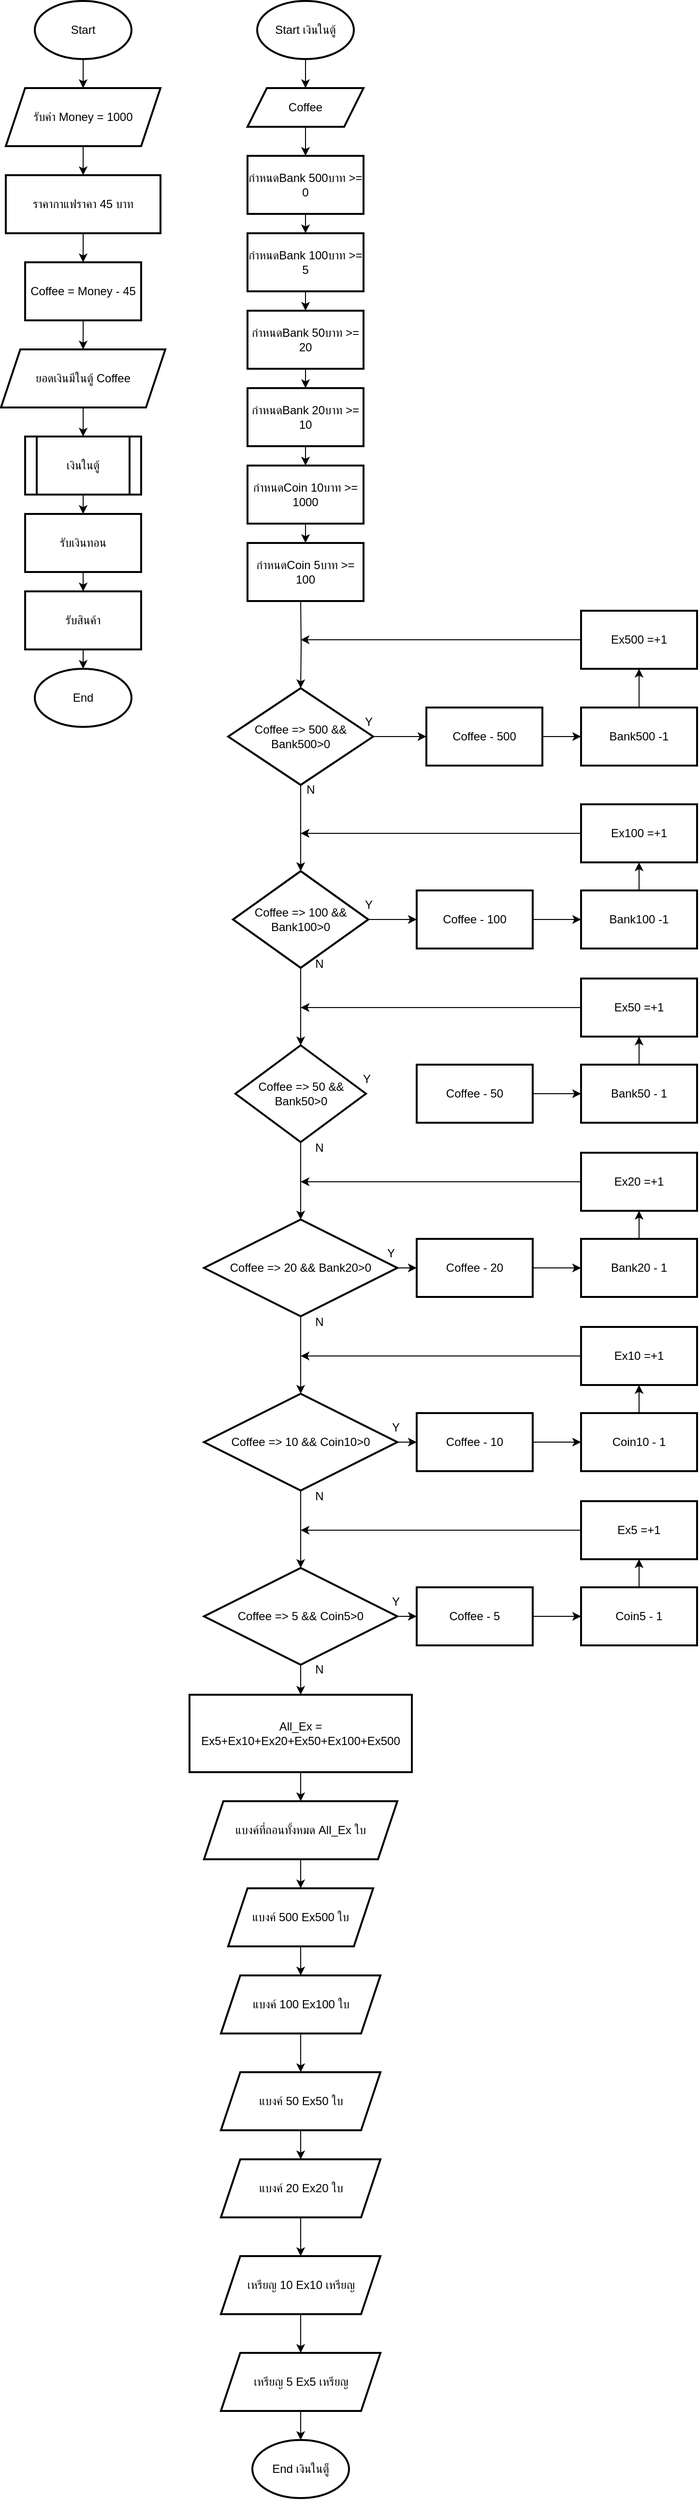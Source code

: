 <mxfile version="24.6.4" type="github">
  <diagram name="Page-1" id="CQh4BRswMI1ZSogeNsyI">
    <mxGraphModel dx="1042" dy="569" grid="1" gridSize="10" guides="1" tooltips="1" connect="1" arrows="1" fold="1" page="1" pageScale="1" pageWidth="827" pageHeight="1169" math="0" shadow="0">
      <root>
        <mxCell id="0" />
        <mxCell id="1" parent="0" />
        <mxCell id="KM49YFQJ7Kg4Jy2SB_-I-1" value="" style="edgeStyle=orthogonalEdgeStyle;rounded=0;orthogonalLoop=1;jettySize=auto;html=1;" edge="1" parent="1" source="KM49YFQJ7Kg4Jy2SB_-I-2" target="KM49YFQJ7Kg4Jy2SB_-I-4">
          <mxGeometry relative="1" as="geometry" />
        </mxCell>
        <mxCell id="KM49YFQJ7Kg4Jy2SB_-I-2" value="Start" style="strokeWidth=2;html=1;shape=mxgraph.flowchart.start_1;whiteSpace=wrap;" vertex="1" parent="1">
          <mxGeometry x="120" y="30" width="100" height="60" as="geometry" />
        </mxCell>
        <mxCell id="KM49YFQJ7Kg4Jy2SB_-I-3" value="" style="edgeStyle=orthogonalEdgeStyle;rounded=0;orthogonalLoop=1;jettySize=auto;html=1;" edge="1" parent="1" source="KM49YFQJ7Kg4Jy2SB_-I-4" target="KM49YFQJ7Kg4Jy2SB_-I-8">
          <mxGeometry relative="1" as="geometry" />
        </mxCell>
        <mxCell id="KM49YFQJ7Kg4Jy2SB_-I-4" value="รับค่า Money = 1000" style="shape=parallelogram;perimeter=parallelogramPerimeter;whiteSpace=wrap;html=1;fixedSize=1;strokeWidth=2;" vertex="1" parent="1">
          <mxGeometry x="90" y="120" width="160" height="60" as="geometry" />
        </mxCell>
        <mxCell id="KM49YFQJ7Kg4Jy2SB_-I-5" value="" style="edgeStyle=orthogonalEdgeStyle;rounded=0;orthogonalLoop=1;jettySize=auto;html=1;" edge="1" parent="1" source="KM49YFQJ7Kg4Jy2SB_-I-6" target="KM49YFQJ7Kg4Jy2SB_-I-16">
          <mxGeometry relative="1" as="geometry" />
        </mxCell>
        <mxCell id="KM49YFQJ7Kg4Jy2SB_-I-6" value="Start เงินในตู้" style="strokeWidth=2;html=1;shape=mxgraph.flowchart.start_1;whiteSpace=wrap;" vertex="1" parent="1">
          <mxGeometry x="350" y="30" width="100" height="60" as="geometry" />
        </mxCell>
        <mxCell id="KM49YFQJ7Kg4Jy2SB_-I-7" value="" style="edgeStyle=orthogonalEdgeStyle;rounded=0;orthogonalLoop=1;jettySize=auto;html=1;" edge="1" parent="1" source="KM49YFQJ7Kg4Jy2SB_-I-8" target="KM49YFQJ7Kg4Jy2SB_-I-10">
          <mxGeometry relative="1" as="geometry" />
        </mxCell>
        <mxCell id="KM49YFQJ7Kg4Jy2SB_-I-8" value="ราคากาแฟราคา 45 บาท" style="whiteSpace=wrap;html=1;strokeWidth=2;" vertex="1" parent="1">
          <mxGeometry x="90" y="210" width="160" height="60" as="geometry" />
        </mxCell>
        <mxCell id="KM49YFQJ7Kg4Jy2SB_-I-9" value="" style="edgeStyle=orthogonalEdgeStyle;rounded=0;orthogonalLoop=1;jettySize=auto;html=1;" edge="1" parent="1" source="KM49YFQJ7Kg4Jy2SB_-I-10" target="KM49YFQJ7Kg4Jy2SB_-I-12">
          <mxGeometry relative="1" as="geometry" />
        </mxCell>
        <mxCell id="KM49YFQJ7Kg4Jy2SB_-I-10" value="Coffee = Money - 45" style="whiteSpace=wrap;html=1;strokeWidth=2;" vertex="1" parent="1">
          <mxGeometry x="110" y="300" width="120" height="60" as="geometry" />
        </mxCell>
        <mxCell id="KM49YFQJ7Kg4Jy2SB_-I-11" value="" style="edgeStyle=orthogonalEdgeStyle;rounded=0;orthogonalLoop=1;jettySize=auto;html=1;" edge="1" parent="1" source="KM49YFQJ7Kg4Jy2SB_-I-12" target="KM49YFQJ7Kg4Jy2SB_-I-14">
          <mxGeometry relative="1" as="geometry" />
        </mxCell>
        <mxCell id="KM49YFQJ7Kg4Jy2SB_-I-12" value="ยอดเงินมีในตู้ Coffee" style="shape=parallelogram;perimeter=parallelogramPerimeter;whiteSpace=wrap;html=1;fixedSize=1;strokeWidth=2;" vertex="1" parent="1">
          <mxGeometry x="85" y="390" width="170" height="60" as="geometry" />
        </mxCell>
        <mxCell id="KM49YFQJ7Kg4Jy2SB_-I-13" value="" style="edgeStyle=orthogonalEdgeStyle;rounded=0;orthogonalLoop=1;jettySize=auto;html=1;" edge="1" parent="1" source="KM49YFQJ7Kg4Jy2SB_-I-14" target="KM49YFQJ7Kg4Jy2SB_-I-112">
          <mxGeometry relative="1" as="geometry" />
        </mxCell>
        <mxCell id="KM49YFQJ7Kg4Jy2SB_-I-14" value="เงินในตู้" style="shape=process;whiteSpace=wrap;html=1;backgroundOutline=1;strokeWidth=2;" vertex="1" parent="1">
          <mxGeometry x="110" y="480" width="120" height="60" as="geometry" />
        </mxCell>
        <mxCell id="KM49YFQJ7Kg4Jy2SB_-I-15" value="" style="edgeStyle=orthogonalEdgeStyle;rounded=0;orthogonalLoop=1;jettySize=auto;html=1;" edge="1" parent="1" source="KM49YFQJ7Kg4Jy2SB_-I-16" target="KM49YFQJ7Kg4Jy2SB_-I-18">
          <mxGeometry relative="1" as="geometry" />
        </mxCell>
        <mxCell id="KM49YFQJ7Kg4Jy2SB_-I-16" value="Coffee" style="shape=parallelogram;perimeter=parallelogramPerimeter;whiteSpace=wrap;html=1;fixedSize=1;strokeWidth=2;" vertex="1" parent="1">
          <mxGeometry x="340" y="120" width="120" height="40" as="geometry" />
        </mxCell>
        <mxCell id="KM49YFQJ7Kg4Jy2SB_-I-17" value="" style="edgeStyle=orthogonalEdgeStyle;rounded=0;orthogonalLoop=1;jettySize=auto;html=1;" edge="1" parent="1" source="KM49YFQJ7Kg4Jy2SB_-I-18" target="KM49YFQJ7Kg4Jy2SB_-I-20">
          <mxGeometry relative="1" as="geometry" />
        </mxCell>
        <mxCell id="KM49YFQJ7Kg4Jy2SB_-I-18" value="กำหนดBank 500บาท &amp;gt;= 0" style="whiteSpace=wrap;html=1;strokeWidth=2;" vertex="1" parent="1">
          <mxGeometry x="340" y="190" width="120" height="60" as="geometry" />
        </mxCell>
        <mxCell id="KM49YFQJ7Kg4Jy2SB_-I-19" value="" style="edgeStyle=orthogonalEdgeStyle;rounded=0;orthogonalLoop=1;jettySize=auto;html=1;" edge="1" parent="1" source="KM49YFQJ7Kg4Jy2SB_-I-20" target="KM49YFQJ7Kg4Jy2SB_-I-22">
          <mxGeometry relative="1" as="geometry" />
        </mxCell>
        <mxCell id="KM49YFQJ7Kg4Jy2SB_-I-20" value="กำหนดBank 100บาท &amp;gt;= 5" style="whiteSpace=wrap;html=1;strokeWidth=2;" vertex="1" parent="1">
          <mxGeometry x="340" y="270" width="120" height="60" as="geometry" />
        </mxCell>
        <mxCell id="KM49YFQJ7Kg4Jy2SB_-I-21" value="" style="edgeStyle=orthogonalEdgeStyle;rounded=0;orthogonalLoop=1;jettySize=auto;html=1;" edge="1" parent="1" source="KM49YFQJ7Kg4Jy2SB_-I-22" target="KM49YFQJ7Kg4Jy2SB_-I-24">
          <mxGeometry relative="1" as="geometry" />
        </mxCell>
        <mxCell id="KM49YFQJ7Kg4Jy2SB_-I-22" value="กำหนดBank 50บาท &amp;gt;= 20" style="whiteSpace=wrap;html=1;strokeWidth=2;" vertex="1" parent="1">
          <mxGeometry x="340" y="350" width="120" height="60" as="geometry" />
        </mxCell>
        <mxCell id="KM49YFQJ7Kg4Jy2SB_-I-23" value="" style="edgeStyle=orthogonalEdgeStyle;rounded=0;orthogonalLoop=1;jettySize=auto;html=1;" edge="1" parent="1" source="KM49YFQJ7Kg4Jy2SB_-I-24" target="KM49YFQJ7Kg4Jy2SB_-I-26">
          <mxGeometry relative="1" as="geometry" />
        </mxCell>
        <mxCell id="KM49YFQJ7Kg4Jy2SB_-I-24" value="กำหนดBank 20บาท &amp;gt;= 10" style="whiteSpace=wrap;html=1;strokeWidth=2;" vertex="1" parent="1">
          <mxGeometry x="340" y="430" width="120" height="60" as="geometry" />
        </mxCell>
        <mxCell id="KM49YFQJ7Kg4Jy2SB_-I-25" value="" style="edgeStyle=orthogonalEdgeStyle;rounded=0;orthogonalLoop=1;jettySize=auto;html=1;" edge="1" parent="1" source="KM49YFQJ7Kg4Jy2SB_-I-26" target="KM49YFQJ7Kg4Jy2SB_-I-27">
          <mxGeometry relative="1" as="geometry" />
        </mxCell>
        <mxCell id="KM49YFQJ7Kg4Jy2SB_-I-26" value="กำหนดCoin 10บาท &amp;gt;= 1000" style="whiteSpace=wrap;html=1;strokeWidth=2;" vertex="1" parent="1">
          <mxGeometry x="340" y="510" width="120" height="60" as="geometry" />
        </mxCell>
        <mxCell id="KM49YFQJ7Kg4Jy2SB_-I-27" value="กำหนดCoin 5บาท &amp;gt;= 100" style="whiteSpace=wrap;html=1;strokeWidth=2;" vertex="1" parent="1">
          <mxGeometry x="340" y="590" width="120" height="60" as="geometry" />
        </mxCell>
        <mxCell id="KM49YFQJ7Kg4Jy2SB_-I-28" value="" style="edgeStyle=orthogonalEdgeStyle;rounded=0;orthogonalLoop=1;jettySize=auto;html=1;" edge="1" parent="1" target="KM49YFQJ7Kg4Jy2SB_-I-31">
          <mxGeometry relative="1" as="geometry">
            <mxPoint x="395" y="650" as="sourcePoint" />
          </mxGeometry>
        </mxCell>
        <mxCell id="KM49YFQJ7Kg4Jy2SB_-I-29" value="" style="edgeStyle=orthogonalEdgeStyle;rounded=0;orthogonalLoop=1;jettySize=auto;html=1;" edge="1" parent="1" source="KM49YFQJ7Kg4Jy2SB_-I-31" target="KM49YFQJ7Kg4Jy2SB_-I-33">
          <mxGeometry relative="1" as="geometry" />
        </mxCell>
        <mxCell id="KM49YFQJ7Kg4Jy2SB_-I-30" value="" style="edgeStyle=orthogonalEdgeStyle;rounded=0;orthogonalLoop=1;jettySize=auto;html=1;" edge="1" parent="1" source="KM49YFQJ7Kg4Jy2SB_-I-31" target="KM49YFQJ7Kg4Jy2SB_-I-38">
          <mxGeometry relative="1" as="geometry" />
        </mxCell>
        <mxCell id="KM49YFQJ7Kg4Jy2SB_-I-31" value="Coffee =&amp;gt; 500 &amp;amp;&amp;amp; Bank500&amp;gt;0" style="rhombus;whiteSpace=wrap;html=1;strokeWidth=2;" vertex="1" parent="1">
          <mxGeometry x="320" y="740" width="150" height="100" as="geometry" />
        </mxCell>
        <mxCell id="KM49YFQJ7Kg4Jy2SB_-I-32" value="" style="edgeStyle=orthogonalEdgeStyle;rounded=0;orthogonalLoop=1;jettySize=auto;html=1;" edge="1" parent="1" source="KM49YFQJ7Kg4Jy2SB_-I-33" target="KM49YFQJ7Kg4Jy2SB_-I-35">
          <mxGeometry relative="1" as="geometry" />
        </mxCell>
        <mxCell id="KM49YFQJ7Kg4Jy2SB_-I-33" value="Coffee&amp;nbsp;- 500" style="whiteSpace=wrap;html=1;strokeWidth=2;" vertex="1" parent="1">
          <mxGeometry x="525" y="760" width="120" height="60" as="geometry" />
        </mxCell>
        <mxCell id="KM49YFQJ7Kg4Jy2SB_-I-34" value="" style="edgeStyle=orthogonalEdgeStyle;rounded=0;orthogonalLoop=1;jettySize=auto;html=1;" edge="1" parent="1" source="KM49YFQJ7Kg4Jy2SB_-I-35" target="KM49YFQJ7Kg4Jy2SB_-I-71">
          <mxGeometry relative="1" as="geometry" />
        </mxCell>
        <mxCell id="KM49YFQJ7Kg4Jy2SB_-I-35" value="Bank500 -1" style="whiteSpace=wrap;html=1;strokeWidth=2;" vertex="1" parent="1">
          <mxGeometry x="685" y="760" width="120" height="60" as="geometry" />
        </mxCell>
        <mxCell id="KM49YFQJ7Kg4Jy2SB_-I-36" value="" style="edgeStyle=orthogonalEdgeStyle;rounded=0;orthogonalLoop=1;jettySize=auto;html=1;" edge="1" parent="1" source="KM49YFQJ7Kg4Jy2SB_-I-38" target="KM49YFQJ7Kg4Jy2SB_-I-40">
          <mxGeometry relative="1" as="geometry" />
        </mxCell>
        <mxCell id="KM49YFQJ7Kg4Jy2SB_-I-37" value="" style="edgeStyle=orthogonalEdgeStyle;rounded=0;orthogonalLoop=1;jettySize=auto;html=1;" edge="1" parent="1" source="KM49YFQJ7Kg4Jy2SB_-I-38" target="KM49YFQJ7Kg4Jy2SB_-I-44">
          <mxGeometry relative="1" as="geometry" />
        </mxCell>
        <mxCell id="KM49YFQJ7Kg4Jy2SB_-I-38" value="Coffee =&amp;gt; 100 &amp;amp;&amp;amp; Bank100&amp;gt;0" style="rhombus;whiteSpace=wrap;html=1;strokeWidth=2;" vertex="1" parent="1">
          <mxGeometry x="325" y="929" width="140" height="100" as="geometry" />
        </mxCell>
        <mxCell id="KM49YFQJ7Kg4Jy2SB_-I-39" value="" style="edgeStyle=orthogonalEdgeStyle;rounded=0;orthogonalLoop=1;jettySize=auto;html=1;" edge="1" parent="1" source="KM49YFQJ7Kg4Jy2SB_-I-40" target="KM49YFQJ7Kg4Jy2SB_-I-42">
          <mxGeometry relative="1" as="geometry" />
        </mxCell>
        <mxCell id="KM49YFQJ7Kg4Jy2SB_-I-40" value="Coffee - 100" style="whiteSpace=wrap;html=1;strokeWidth=2;" vertex="1" parent="1">
          <mxGeometry x="515" y="949" width="120" height="60" as="geometry" />
        </mxCell>
        <mxCell id="KM49YFQJ7Kg4Jy2SB_-I-41" value="" style="edgeStyle=orthogonalEdgeStyle;rounded=0;orthogonalLoop=1;jettySize=auto;html=1;" edge="1" parent="1" source="KM49YFQJ7Kg4Jy2SB_-I-42" target="KM49YFQJ7Kg4Jy2SB_-I-73">
          <mxGeometry relative="1" as="geometry" />
        </mxCell>
        <mxCell id="KM49YFQJ7Kg4Jy2SB_-I-42" value="Bank100 -1" style="whiteSpace=wrap;html=1;strokeWidth=2;" vertex="1" parent="1">
          <mxGeometry x="685" y="949" width="120" height="60" as="geometry" />
        </mxCell>
        <mxCell id="KM49YFQJ7Kg4Jy2SB_-I-43" value="" style="edgeStyle=orthogonalEdgeStyle;rounded=0;orthogonalLoop=1;jettySize=auto;html=1;" edge="1" parent="1" source="KM49YFQJ7Kg4Jy2SB_-I-44" target="KM49YFQJ7Kg4Jy2SB_-I-51">
          <mxGeometry relative="1" as="geometry" />
        </mxCell>
        <mxCell id="KM49YFQJ7Kg4Jy2SB_-I-44" value="Coffee =&amp;gt; 50 &amp;amp;&amp;amp; Bank50&amp;gt;0" style="rhombus;whiteSpace=wrap;html=1;strokeWidth=2;" vertex="1" parent="1">
          <mxGeometry x="327.5" y="1109" width="135" height="100" as="geometry" />
        </mxCell>
        <mxCell id="KM49YFQJ7Kg4Jy2SB_-I-45" value="" style="edgeStyle=orthogonalEdgeStyle;rounded=0;orthogonalLoop=1;jettySize=auto;html=1;" edge="1" parent="1" source="KM49YFQJ7Kg4Jy2SB_-I-46" target="KM49YFQJ7Kg4Jy2SB_-I-48">
          <mxGeometry relative="1" as="geometry" />
        </mxCell>
        <mxCell id="KM49YFQJ7Kg4Jy2SB_-I-46" value="Coffee - 50" style="whiteSpace=wrap;html=1;strokeWidth=2;" vertex="1" parent="1">
          <mxGeometry x="515" y="1129" width="120" height="60" as="geometry" />
        </mxCell>
        <mxCell id="KM49YFQJ7Kg4Jy2SB_-I-47" value="" style="edgeStyle=orthogonalEdgeStyle;rounded=0;orthogonalLoop=1;jettySize=auto;html=1;" edge="1" parent="1" source="KM49YFQJ7Kg4Jy2SB_-I-48" target="KM49YFQJ7Kg4Jy2SB_-I-75">
          <mxGeometry relative="1" as="geometry" />
        </mxCell>
        <mxCell id="KM49YFQJ7Kg4Jy2SB_-I-48" value="Bank50 - 1" style="whiteSpace=wrap;html=1;strokeWidth=2;" vertex="1" parent="1">
          <mxGeometry x="685" y="1129" width="120" height="60" as="geometry" />
        </mxCell>
        <mxCell id="KM49YFQJ7Kg4Jy2SB_-I-49" value="" style="edgeStyle=orthogonalEdgeStyle;rounded=0;orthogonalLoop=1;jettySize=auto;html=1;" edge="1" parent="1" source="KM49YFQJ7Kg4Jy2SB_-I-51" target="KM49YFQJ7Kg4Jy2SB_-I-53">
          <mxGeometry relative="1" as="geometry" />
        </mxCell>
        <mxCell id="KM49YFQJ7Kg4Jy2SB_-I-50" value="" style="edgeStyle=orthogonalEdgeStyle;rounded=0;orthogonalLoop=1;jettySize=auto;html=1;" edge="1" parent="1" source="KM49YFQJ7Kg4Jy2SB_-I-51" target="KM49YFQJ7Kg4Jy2SB_-I-58">
          <mxGeometry relative="1" as="geometry" />
        </mxCell>
        <mxCell id="KM49YFQJ7Kg4Jy2SB_-I-51" value="Coffee =&amp;gt; 20 &amp;amp;&amp;amp; Bank20&amp;gt;0" style="rhombus;whiteSpace=wrap;html=1;strokeWidth=2;" vertex="1" parent="1">
          <mxGeometry x="295" y="1289" width="200" height="100" as="geometry" />
        </mxCell>
        <mxCell id="KM49YFQJ7Kg4Jy2SB_-I-52" value="" style="edgeStyle=orthogonalEdgeStyle;rounded=0;orthogonalLoop=1;jettySize=auto;html=1;" edge="1" parent="1" source="KM49YFQJ7Kg4Jy2SB_-I-53" target="KM49YFQJ7Kg4Jy2SB_-I-55">
          <mxGeometry relative="1" as="geometry" />
        </mxCell>
        <mxCell id="KM49YFQJ7Kg4Jy2SB_-I-53" value="Coffee - 20" style="whiteSpace=wrap;html=1;strokeWidth=2;" vertex="1" parent="1">
          <mxGeometry x="515" y="1309" width="120" height="60" as="geometry" />
        </mxCell>
        <mxCell id="KM49YFQJ7Kg4Jy2SB_-I-54" value="" style="edgeStyle=orthogonalEdgeStyle;rounded=0;orthogonalLoop=1;jettySize=auto;html=1;" edge="1" parent="1" source="KM49YFQJ7Kg4Jy2SB_-I-55" target="KM49YFQJ7Kg4Jy2SB_-I-77">
          <mxGeometry relative="1" as="geometry" />
        </mxCell>
        <mxCell id="KM49YFQJ7Kg4Jy2SB_-I-55" value="Bank20 - 1" style="whiteSpace=wrap;html=1;strokeWidth=2;" vertex="1" parent="1">
          <mxGeometry x="685" y="1309" width="120" height="60" as="geometry" />
        </mxCell>
        <mxCell id="KM49YFQJ7Kg4Jy2SB_-I-56" value="" style="edgeStyle=orthogonalEdgeStyle;rounded=0;orthogonalLoop=1;jettySize=auto;html=1;" edge="1" parent="1" source="KM49YFQJ7Kg4Jy2SB_-I-58" target="KM49YFQJ7Kg4Jy2SB_-I-60">
          <mxGeometry relative="1" as="geometry" />
        </mxCell>
        <mxCell id="KM49YFQJ7Kg4Jy2SB_-I-57" value="" style="edgeStyle=orthogonalEdgeStyle;rounded=0;orthogonalLoop=1;jettySize=auto;html=1;" edge="1" parent="1" source="KM49YFQJ7Kg4Jy2SB_-I-58" target="KM49YFQJ7Kg4Jy2SB_-I-65">
          <mxGeometry relative="1" as="geometry" />
        </mxCell>
        <mxCell id="KM49YFQJ7Kg4Jy2SB_-I-58" value="Coffee =&amp;gt; 10 &amp;amp;&amp;amp; Coin10&amp;gt;0" style="rhombus;whiteSpace=wrap;html=1;strokeWidth=2;" vertex="1" parent="1">
          <mxGeometry x="295" y="1469" width="200" height="100" as="geometry" />
        </mxCell>
        <mxCell id="KM49YFQJ7Kg4Jy2SB_-I-59" value="" style="edgeStyle=orthogonalEdgeStyle;rounded=0;orthogonalLoop=1;jettySize=auto;html=1;" edge="1" parent="1" source="KM49YFQJ7Kg4Jy2SB_-I-60" target="KM49YFQJ7Kg4Jy2SB_-I-62">
          <mxGeometry relative="1" as="geometry" />
        </mxCell>
        <mxCell id="KM49YFQJ7Kg4Jy2SB_-I-60" value="Coffee - 10" style="whiteSpace=wrap;html=1;strokeWidth=2;" vertex="1" parent="1">
          <mxGeometry x="515" y="1489" width="120" height="60" as="geometry" />
        </mxCell>
        <mxCell id="KM49YFQJ7Kg4Jy2SB_-I-61" value="" style="edgeStyle=orthogonalEdgeStyle;rounded=0;orthogonalLoop=1;jettySize=auto;html=1;" edge="1" parent="1" source="KM49YFQJ7Kg4Jy2SB_-I-62" target="KM49YFQJ7Kg4Jy2SB_-I-79">
          <mxGeometry relative="1" as="geometry" />
        </mxCell>
        <mxCell id="KM49YFQJ7Kg4Jy2SB_-I-62" value="Coin10 - 1" style="whiteSpace=wrap;html=1;strokeWidth=2;" vertex="1" parent="1">
          <mxGeometry x="685" y="1489" width="120" height="60" as="geometry" />
        </mxCell>
        <mxCell id="KM49YFQJ7Kg4Jy2SB_-I-63" value="" style="edgeStyle=orthogonalEdgeStyle;rounded=0;orthogonalLoop=1;jettySize=auto;html=1;" edge="1" parent="1" source="KM49YFQJ7Kg4Jy2SB_-I-65" target="KM49YFQJ7Kg4Jy2SB_-I-67">
          <mxGeometry relative="1" as="geometry" />
        </mxCell>
        <mxCell id="KM49YFQJ7Kg4Jy2SB_-I-64" value="" style="edgeStyle=orthogonalEdgeStyle;rounded=0;orthogonalLoop=1;jettySize=auto;html=1;" edge="1" parent="1" source="KM49YFQJ7Kg4Jy2SB_-I-65" target="KM49YFQJ7Kg4Jy2SB_-I-83">
          <mxGeometry relative="1" as="geometry" />
        </mxCell>
        <mxCell id="KM49YFQJ7Kg4Jy2SB_-I-65" value="Coffee =&amp;gt; 5 &amp;amp;&amp;amp; Coin5&amp;gt;0" style="rhombus;whiteSpace=wrap;html=1;strokeWidth=2;" vertex="1" parent="1">
          <mxGeometry x="295" y="1649" width="200" height="100" as="geometry" />
        </mxCell>
        <mxCell id="KM49YFQJ7Kg4Jy2SB_-I-66" value="" style="edgeStyle=orthogonalEdgeStyle;rounded=0;orthogonalLoop=1;jettySize=auto;html=1;" edge="1" parent="1" source="KM49YFQJ7Kg4Jy2SB_-I-67" target="KM49YFQJ7Kg4Jy2SB_-I-69">
          <mxGeometry relative="1" as="geometry" />
        </mxCell>
        <mxCell id="KM49YFQJ7Kg4Jy2SB_-I-67" value="Coffee - 5" style="whiteSpace=wrap;html=1;strokeWidth=2;" vertex="1" parent="1">
          <mxGeometry x="515" y="1669" width="120" height="60" as="geometry" />
        </mxCell>
        <mxCell id="KM49YFQJ7Kg4Jy2SB_-I-68" value="" style="edgeStyle=orthogonalEdgeStyle;rounded=0;orthogonalLoop=1;jettySize=auto;html=1;" edge="1" parent="1" source="KM49YFQJ7Kg4Jy2SB_-I-69" target="KM49YFQJ7Kg4Jy2SB_-I-81">
          <mxGeometry relative="1" as="geometry" />
        </mxCell>
        <mxCell id="KM49YFQJ7Kg4Jy2SB_-I-69" value="Coin5 - 1" style="whiteSpace=wrap;html=1;strokeWidth=2;" vertex="1" parent="1">
          <mxGeometry x="685" y="1669" width="120" height="60" as="geometry" />
        </mxCell>
        <mxCell id="KM49YFQJ7Kg4Jy2SB_-I-70" style="edgeStyle=orthogonalEdgeStyle;rounded=0;orthogonalLoop=1;jettySize=auto;html=1;" edge="1" parent="1" source="KM49YFQJ7Kg4Jy2SB_-I-71">
          <mxGeometry relative="1" as="geometry">
            <mxPoint x="395" y="690" as="targetPoint" />
          </mxGeometry>
        </mxCell>
        <mxCell id="KM49YFQJ7Kg4Jy2SB_-I-71" value="Ex500 =+1" style="whiteSpace=wrap;html=1;strokeWidth=2;" vertex="1" parent="1">
          <mxGeometry x="685" y="660" width="120" height="60" as="geometry" />
        </mxCell>
        <mxCell id="KM49YFQJ7Kg4Jy2SB_-I-72" style="edgeStyle=orthogonalEdgeStyle;rounded=0;orthogonalLoop=1;jettySize=auto;html=1;" edge="1" parent="1" source="KM49YFQJ7Kg4Jy2SB_-I-73">
          <mxGeometry relative="1" as="geometry">
            <mxPoint x="395" y="890" as="targetPoint" />
          </mxGeometry>
        </mxCell>
        <mxCell id="KM49YFQJ7Kg4Jy2SB_-I-73" value="Ex100 =+1" style="whiteSpace=wrap;html=1;strokeWidth=2;" vertex="1" parent="1">
          <mxGeometry x="685" y="860" width="120" height="60" as="geometry" />
        </mxCell>
        <mxCell id="KM49YFQJ7Kg4Jy2SB_-I-74" style="edgeStyle=orthogonalEdgeStyle;rounded=0;orthogonalLoop=1;jettySize=auto;html=1;" edge="1" parent="1" source="KM49YFQJ7Kg4Jy2SB_-I-75">
          <mxGeometry relative="1" as="geometry">
            <mxPoint x="395" y="1070" as="targetPoint" />
          </mxGeometry>
        </mxCell>
        <mxCell id="KM49YFQJ7Kg4Jy2SB_-I-75" value="Ex50 =+1" style="whiteSpace=wrap;html=1;strokeWidth=2;" vertex="1" parent="1">
          <mxGeometry x="685" y="1040" width="120" height="60" as="geometry" />
        </mxCell>
        <mxCell id="KM49YFQJ7Kg4Jy2SB_-I-76" style="edgeStyle=orthogonalEdgeStyle;rounded=0;orthogonalLoop=1;jettySize=auto;html=1;" edge="1" parent="1" source="KM49YFQJ7Kg4Jy2SB_-I-77">
          <mxGeometry relative="1" as="geometry">
            <mxPoint x="395" y="1250.0" as="targetPoint" />
          </mxGeometry>
        </mxCell>
        <mxCell id="KM49YFQJ7Kg4Jy2SB_-I-77" value="Ex20 =+1" style="whiteSpace=wrap;html=1;strokeWidth=2;" vertex="1" parent="1">
          <mxGeometry x="685" y="1220" width="120" height="60" as="geometry" />
        </mxCell>
        <mxCell id="KM49YFQJ7Kg4Jy2SB_-I-78" style="edgeStyle=orthogonalEdgeStyle;rounded=0;orthogonalLoop=1;jettySize=auto;html=1;" edge="1" parent="1" source="KM49YFQJ7Kg4Jy2SB_-I-79">
          <mxGeometry relative="1" as="geometry">
            <mxPoint x="395" y="1430" as="targetPoint" />
          </mxGeometry>
        </mxCell>
        <mxCell id="KM49YFQJ7Kg4Jy2SB_-I-79" value="Ex10 =+1" style="whiteSpace=wrap;html=1;strokeWidth=2;" vertex="1" parent="1">
          <mxGeometry x="685" y="1400" width="120" height="60" as="geometry" />
        </mxCell>
        <mxCell id="KM49YFQJ7Kg4Jy2SB_-I-80" style="edgeStyle=orthogonalEdgeStyle;rounded=0;orthogonalLoop=1;jettySize=auto;html=1;" edge="1" parent="1" source="KM49YFQJ7Kg4Jy2SB_-I-81">
          <mxGeometry relative="1" as="geometry">
            <mxPoint x="395" y="1610" as="targetPoint" />
          </mxGeometry>
        </mxCell>
        <mxCell id="KM49YFQJ7Kg4Jy2SB_-I-81" value="Ex5 =+1" style="whiteSpace=wrap;html=1;strokeWidth=2;" vertex="1" parent="1">
          <mxGeometry x="685" y="1580" width="120" height="60" as="geometry" />
        </mxCell>
        <mxCell id="KM49YFQJ7Kg4Jy2SB_-I-82" value="" style="edgeStyle=orthogonalEdgeStyle;rounded=0;orthogonalLoop=1;jettySize=auto;html=1;" edge="1" parent="1" source="KM49YFQJ7Kg4Jy2SB_-I-83" target="KM49YFQJ7Kg4Jy2SB_-I-85">
          <mxGeometry relative="1" as="geometry" />
        </mxCell>
        <mxCell id="KM49YFQJ7Kg4Jy2SB_-I-83" value="All_Ex = Ex5+Ex10+Ex20+Ex50+Ex100+Ex500" style="whiteSpace=wrap;html=1;strokeWidth=2;" vertex="1" parent="1">
          <mxGeometry x="280" y="1780" width="230" height="80" as="geometry" />
        </mxCell>
        <mxCell id="KM49YFQJ7Kg4Jy2SB_-I-84" value="" style="edgeStyle=orthogonalEdgeStyle;rounded=0;orthogonalLoop=1;jettySize=auto;html=1;" edge="1" parent="1" source="KM49YFQJ7Kg4Jy2SB_-I-85" target="KM49YFQJ7Kg4Jy2SB_-I-87">
          <mxGeometry relative="1" as="geometry" />
        </mxCell>
        <mxCell id="KM49YFQJ7Kg4Jy2SB_-I-85" value="แบงค์ที่ถอนทั้งหมด All_Ex ใบ" style="shape=parallelogram;perimeter=parallelogramPerimeter;whiteSpace=wrap;html=1;fixedSize=1;strokeWidth=2;" vertex="1" parent="1">
          <mxGeometry x="295" y="1890" width="200" height="60" as="geometry" />
        </mxCell>
        <mxCell id="KM49YFQJ7Kg4Jy2SB_-I-86" value="" style="edgeStyle=orthogonalEdgeStyle;rounded=0;orthogonalLoop=1;jettySize=auto;html=1;" edge="1" parent="1" source="KM49YFQJ7Kg4Jy2SB_-I-87" target="KM49YFQJ7Kg4Jy2SB_-I-89">
          <mxGeometry relative="1" as="geometry" />
        </mxCell>
        <mxCell id="KM49YFQJ7Kg4Jy2SB_-I-87" value="แบงค์ 500 Ex500 ใบ" style="shape=parallelogram;perimeter=parallelogramPerimeter;whiteSpace=wrap;html=1;fixedSize=1;strokeWidth=2;" vertex="1" parent="1">
          <mxGeometry x="320" y="1980" width="150" height="60" as="geometry" />
        </mxCell>
        <mxCell id="KM49YFQJ7Kg4Jy2SB_-I-88" value="" style="edgeStyle=orthogonalEdgeStyle;rounded=0;orthogonalLoop=1;jettySize=auto;html=1;" edge="1" parent="1" source="KM49YFQJ7Kg4Jy2SB_-I-89" target="KM49YFQJ7Kg4Jy2SB_-I-91">
          <mxGeometry relative="1" as="geometry" />
        </mxCell>
        <mxCell id="KM49YFQJ7Kg4Jy2SB_-I-89" value="แบงค์ 100 Ex100 ใบ" style="shape=parallelogram;perimeter=parallelogramPerimeter;whiteSpace=wrap;html=1;fixedSize=1;strokeWidth=2;" vertex="1" parent="1">
          <mxGeometry x="312.5" y="2070" width="165" height="60" as="geometry" />
        </mxCell>
        <mxCell id="KM49YFQJ7Kg4Jy2SB_-I-90" value="" style="edgeStyle=orthogonalEdgeStyle;rounded=0;orthogonalLoop=1;jettySize=auto;html=1;" edge="1" parent="1" source="KM49YFQJ7Kg4Jy2SB_-I-91" target="KM49YFQJ7Kg4Jy2SB_-I-93">
          <mxGeometry relative="1" as="geometry" />
        </mxCell>
        <mxCell id="KM49YFQJ7Kg4Jy2SB_-I-91" value="แบงค์ 50 Ex50 ใบ" style="shape=parallelogram;perimeter=parallelogramPerimeter;whiteSpace=wrap;html=1;fixedSize=1;strokeWidth=2;" vertex="1" parent="1">
          <mxGeometry x="312.5" y="2170" width="165" height="60" as="geometry" />
        </mxCell>
        <mxCell id="KM49YFQJ7Kg4Jy2SB_-I-92" value="" style="edgeStyle=orthogonalEdgeStyle;rounded=0;orthogonalLoop=1;jettySize=auto;html=1;" edge="1" parent="1" source="KM49YFQJ7Kg4Jy2SB_-I-93" target="KM49YFQJ7Kg4Jy2SB_-I-95">
          <mxGeometry relative="1" as="geometry" />
        </mxCell>
        <mxCell id="KM49YFQJ7Kg4Jy2SB_-I-93" value="แบงค์ 20 Ex20 ใบ" style="shape=parallelogram;perimeter=parallelogramPerimeter;whiteSpace=wrap;html=1;fixedSize=1;strokeWidth=2;" vertex="1" parent="1">
          <mxGeometry x="312.5" y="2260" width="165" height="60" as="geometry" />
        </mxCell>
        <mxCell id="KM49YFQJ7Kg4Jy2SB_-I-94" value="" style="edgeStyle=orthogonalEdgeStyle;rounded=0;orthogonalLoop=1;jettySize=auto;html=1;" edge="1" parent="1" source="KM49YFQJ7Kg4Jy2SB_-I-95" target="KM49YFQJ7Kg4Jy2SB_-I-97">
          <mxGeometry relative="1" as="geometry" />
        </mxCell>
        <mxCell id="KM49YFQJ7Kg4Jy2SB_-I-95" value="เหรียญ 10 Ex10 เหรียญ" style="shape=parallelogram;perimeter=parallelogramPerimeter;whiteSpace=wrap;html=1;fixedSize=1;strokeWidth=2;" vertex="1" parent="1">
          <mxGeometry x="312.5" y="2360" width="165" height="60" as="geometry" />
        </mxCell>
        <mxCell id="KM49YFQJ7Kg4Jy2SB_-I-96" value="" style="edgeStyle=orthogonalEdgeStyle;rounded=0;orthogonalLoop=1;jettySize=auto;html=1;" edge="1" parent="1" source="KM49YFQJ7Kg4Jy2SB_-I-97" target="KM49YFQJ7Kg4Jy2SB_-I-98">
          <mxGeometry relative="1" as="geometry" />
        </mxCell>
        <mxCell id="KM49YFQJ7Kg4Jy2SB_-I-97" value="เหรียญ 5 Ex5 เหรียญ" style="shape=parallelogram;perimeter=parallelogramPerimeter;whiteSpace=wrap;html=1;fixedSize=1;strokeWidth=2;" vertex="1" parent="1">
          <mxGeometry x="312.5" y="2460" width="165" height="60" as="geometry" />
        </mxCell>
        <mxCell id="KM49YFQJ7Kg4Jy2SB_-I-98" value="End เงินในตู็" style="strokeWidth=2;html=1;shape=mxgraph.flowchart.start_1;whiteSpace=wrap;" vertex="1" parent="1">
          <mxGeometry x="345" y="2550" width="100" height="60" as="geometry" />
        </mxCell>
        <mxCell id="KM49YFQJ7Kg4Jy2SB_-I-99" value="Y" style="text;html=1;align=center;verticalAlign=middle;resizable=0;points=[];autosize=1;strokeColor=none;fillColor=none;" vertex="1" parent="1">
          <mxGeometry x="450" y="760" width="30" height="30" as="geometry" />
        </mxCell>
        <mxCell id="KM49YFQJ7Kg4Jy2SB_-I-100" value="Y" style="text;html=1;align=center;verticalAlign=middle;resizable=0;points=[];autosize=1;strokeColor=none;fillColor=none;" vertex="1" parent="1">
          <mxGeometry x="450" y="949" width="30" height="30" as="geometry" />
        </mxCell>
        <mxCell id="KM49YFQJ7Kg4Jy2SB_-I-101" value="Y" style="text;html=1;align=center;verticalAlign=middle;resizable=0;points=[];autosize=1;strokeColor=none;fillColor=none;" vertex="1" parent="1">
          <mxGeometry x="447.5" y="1129" width="30" height="30" as="geometry" />
        </mxCell>
        <mxCell id="KM49YFQJ7Kg4Jy2SB_-I-102" value="Y" style="text;html=1;align=center;verticalAlign=middle;resizable=0;points=[];autosize=1;strokeColor=none;fillColor=none;" vertex="1" parent="1">
          <mxGeometry x="472.5" y="1309" width="30" height="30" as="geometry" />
        </mxCell>
        <mxCell id="KM49YFQJ7Kg4Jy2SB_-I-103" value="Y" style="text;html=1;align=center;verticalAlign=middle;resizable=0;points=[];autosize=1;strokeColor=none;fillColor=none;" vertex="1" parent="1">
          <mxGeometry x="477.5" y="1489" width="30" height="30" as="geometry" />
        </mxCell>
        <mxCell id="KM49YFQJ7Kg4Jy2SB_-I-104" value="Y" style="text;html=1;align=center;verticalAlign=middle;resizable=0;points=[];autosize=1;strokeColor=none;fillColor=none;" vertex="1" parent="1">
          <mxGeometry x="477.5" y="1669" width="30" height="30" as="geometry" />
        </mxCell>
        <mxCell id="KM49YFQJ7Kg4Jy2SB_-I-105" value="N" style="text;html=1;align=center;verticalAlign=middle;resizable=0;points=[];autosize=1;strokeColor=none;fillColor=none;" vertex="1" parent="1">
          <mxGeometry x="399" y="1739" width="30" height="30" as="geometry" />
        </mxCell>
        <mxCell id="KM49YFQJ7Kg4Jy2SB_-I-106" value="N" style="text;html=1;align=center;verticalAlign=middle;resizable=0;points=[];autosize=1;strokeColor=none;fillColor=none;" vertex="1" parent="1">
          <mxGeometry x="399" y="1560" width="30" height="30" as="geometry" />
        </mxCell>
        <mxCell id="KM49YFQJ7Kg4Jy2SB_-I-107" value="N" style="text;html=1;align=center;verticalAlign=middle;resizable=0;points=[];autosize=1;strokeColor=none;fillColor=none;" vertex="1" parent="1">
          <mxGeometry x="399" y="1380" width="30" height="30" as="geometry" />
        </mxCell>
        <mxCell id="KM49YFQJ7Kg4Jy2SB_-I-108" value="N" style="text;html=1;align=center;verticalAlign=middle;resizable=0;points=[];autosize=1;strokeColor=none;fillColor=none;" vertex="1" parent="1">
          <mxGeometry x="399" y="1200" width="30" height="30" as="geometry" />
        </mxCell>
        <mxCell id="KM49YFQJ7Kg4Jy2SB_-I-109" value="N" style="text;html=1;align=center;verticalAlign=middle;resizable=0;points=[];autosize=1;strokeColor=none;fillColor=none;" vertex="1" parent="1">
          <mxGeometry x="399" y="1010" width="30" height="30" as="geometry" />
        </mxCell>
        <mxCell id="KM49YFQJ7Kg4Jy2SB_-I-110" value="N" style="text;html=1;align=center;verticalAlign=middle;resizable=0;points=[];autosize=1;strokeColor=none;fillColor=none;" vertex="1" parent="1">
          <mxGeometry x="390" y="830" width="30" height="30" as="geometry" />
        </mxCell>
        <mxCell id="KM49YFQJ7Kg4Jy2SB_-I-111" value="" style="edgeStyle=orthogonalEdgeStyle;rounded=0;orthogonalLoop=1;jettySize=auto;html=1;" edge="1" parent="1" source="KM49YFQJ7Kg4Jy2SB_-I-112" target="KM49YFQJ7Kg4Jy2SB_-I-114">
          <mxGeometry relative="1" as="geometry" />
        </mxCell>
        <mxCell id="KM49YFQJ7Kg4Jy2SB_-I-112" value="รับเงินทอน" style="whiteSpace=wrap;html=1;strokeWidth=2;" vertex="1" parent="1">
          <mxGeometry x="110" y="560" width="120" height="60" as="geometry" />
        </mxCell>
        <mxCell id="KM49YFQJ7Kg4Jy2SB_-I-113" value="" style="edgeStyle=orthogonalEdgeStyle;rounded=0;orthogonalLoop=1;jettySize=auto;html=1;" edge="1" parent="1" source="KM49YFQJ7Kg4Jy2SB_-I-114" target="KM49YFQJ7Kg4Jy2SB_-I-115">
          <mxGeometry relative="1" as="geometry" />
        </mxCell>
        <mxCell id="KM49YFQJ7Kg4Jy2SB_-I-114" value="รับสินค้า" style="whiteSpace=wrap;html=1;strokeWidth=2;" vertex="1" parent="1">
          <mxGeometry x="110" y="640" width="120" height="60" as="geometry" />
        </mxCell>
        <mxCell id="KM49YFQJ7Kg4Jy2SB_-I-115" value="End" style="strokeWidth=2;html=1;shape=mxgraph.flowchart.start_1;whiteSpace=wrap;" vertex="1" parent="1">
          <mxGeometry x="120" y="720" width="100" height="60" as="geometry" />
        </mxCell>
      </root>
    </mxGraphModel>
  </diagram>
</mxfile>
